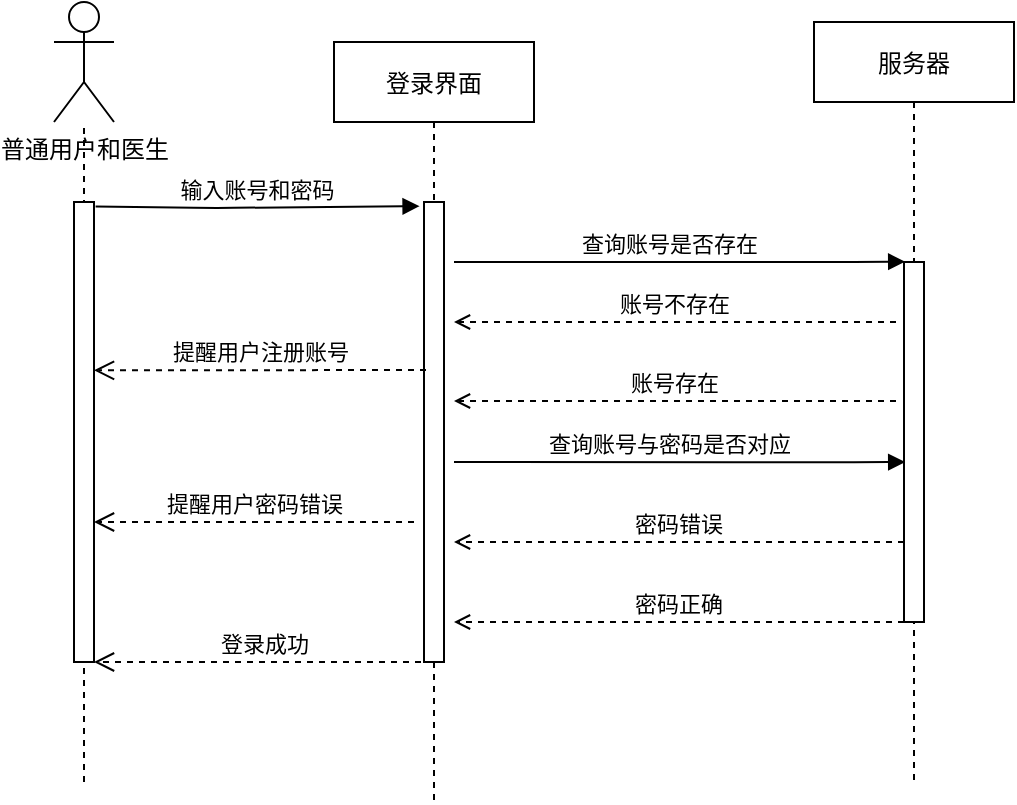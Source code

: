 <mxfile>
    <diagram id="kgpKYQtTHZ0yAKxKKP6v" name="Page-1">
        <mxGraphModel dx="749" dy="575" grid="1" gridSize="10" guides="1" tooltips="1" connect="1" arrows="1" fold="1" page="1" pageScale="1" pageWidth="850" pageHeight="1100" math="0" shadow="0">
            <root>
                <mxCell id="0"/>
                <mxCell id="1" parent="0"/>
                <mxCell id="3nuBFxr9cyL0pnOWT2aG-1" value="登录界面" style="shape=umlLifeline;perimeter=lifelinePerimeter;container=1;collapsible=0;recursiveResize=0;rounded=0;shadow=0;strokeWidth=1;" parent="1" vertex="1">
                    <mxGeometry x="310" y="90" width="100" height="380" as="geometry"/>
                </mxCell>
                <mxCell id="3nuBFxr9cyL0pnOWT2aG-2" value="" style="points=[];perimeter=orthogonalPerimeter;rounded=0;shadow=0;strokeWidth=1;" parent="3nuBFxr9cyL0pnOWT2aG-1" vertex="1">
                    <mxGeometry x="45" y="80" width="10" height="230" as="geometry"/>
                </mxCell>
                <mxCell id="3nuBFxr9cyL0pnOWT2aG-5" value="服务器" style="shape=umlLifeline;perimeter=lifelinePerimeter;container=1;collapsible=0;recursiveResize=0;rounded=0;shadow=0;strokeWidth=1;" parent="1" vertex="1">
                    <mxGeometry x="550" y="80" width="100" height="380" as="geometry"/>
                </mxCell>
                <mxCell id="3nuBFxr9cyL0pnOWT2aG-6" value="" style="points=[];perimeter=orthogonalPerimeter;rounded=0;shadow=0;strokeWidth=1;" parent="3nuBFxr9cyL0pnOWT2aG-5" vertex="1">
                    <mxGeometry x="45" y="120" width="10" height="180" as="geometry"/>
                </mxCell>
                <mxCell id="3nuBFxr9cyL0pnOWT2aG-8" value="查询账号是否存在" style="verticalAlign=bottom;endArrow=block;shadow=0;strokeWidth=1;entryX=0.06;entryY=-0.001;entryDx=0;entryDy=0;entryPerimeter=0;" parent="1" target="3nuBFxr9cyL0pnOWT2aG-6" edge="1">
                    <mxGeometry x="-0.042" relative="1" as="geometry">
                        <mxPoint x="370" y="200" as="sourcePoint"/>
                        <mxPoint x="590" y="200" as="targetPoint"/>
                        <Array as="points">
                            <mxPoint x="520" y="200"/>
                            <mxPoint x="560" y="200"/>
                        </Array>
                        <mxPoint as="offset"/>
                    </mxGeometry>
                </mxCell>
                <mxCell id="3nuBFxr9cyL0pnOWT2aG-9" value="账号不存在" style="verticalAlign=bottom;endArrow=open;shadow=0;strokeWidth=1;dashed=1;endFill=0;" parent="1" edge="1">
                    <mxGeometry relative="1" as="geometry">
                        <mxPoint x="591" y="230" as="sourcePoint"/>
                        <mxPoint x="370" y="230" as="targetPoint"/>
                        <Array as="points">
                            <mxPoint x="410" y="230"/>
                        </Array>
                    </mxGeometry>
                </mxCell>
                <mxCell id="MIlPVXCut4XVx4ZSFMQC-1" value="普通用户和医生" style="shape=umlActor;verticalLabelPosition=bottom;verticalAlign=top;html=1;outlineConnect=0;fontStyle=0;fontFamily=Helvetica;" parent="1" vertex="1">
                    <mxGeometry x="170" y="70" width="30" height="60" as="geometry"/>
                </mxCell>
                <mxCell id="MIlPVXCut4XVx4ZSFMQC-7" value="" style="endArrow=none;dashed=1;html=1;fontFamily=Helvetica;" parent="1" target="MIlPVXCut4XVx4ZSFMQC-1" edge="1">
                    <mxGeometry width="50" height="50" relative="1" as="geometry">
                        <mxPoint x="185" y="460" as="sourcePoint"/>
                        <mxPoint x="184.5" y="160" as="targetPoint"/>
                    </mxGeometry>
                </mxCell>
                <mxCell id="MIlPVXCut4XVx4ZSFMQC-8" value="" style="html=1;points=[];perimeter=orthogonalPerimeter;fontFamily=Helvetica;" parent="1" vertex="1">
                    <mxGeometry x="180" y="170" width="10" height="230" as="geometry"/>
                </mxCell>
                <mxCell id="MIlPVXCut4XVx4ZSFMQC-9" value="输入账号和密码" style="verticalAlign=bottom;endArrow=block;shadow=0;strokeWidth=1;exitX=1.08;exitY=0.01;exitDx=0;exitDy=0;exitPerimeter=0;entryX=-0.22;entryY=0.009;entryDx=0;entryDy=0;entryPerimeter=0;" parent="1" source="MIlPVXCut4XVx4ZSFMQC-8" target="3nuBFxr9cyL0pnOWT2aG-2" edge="1">
                    <mxGeometry relative="1" as="geometry">
                        <mxPoint x="220" y="200.0" as="sourcePoint"/>
                        <mxPoint x="340" y="200" as="targetPoint"/>
                        <Array as="points">
                            <mxPoint x="250" y="173"/>
                        </Array>
                    </mxGeometry>
                </mxCell>
                <mxCell id="MIlPVXCut4XVx4ZSFMQC-10" value="密码错误" style="verticalAlign=bottom;endArrow=open;shadow=0;strokeWidth=1;dashed=1;endFill=0;" parent="1" edge="1">
                    <mxGeometry relative="1" as="geometry">
                        <mxPoint x="595" y="340" as="sourcePoint"/>
                        <mxPoint x="370" y="340" as="targetPoint"/>
                    </mxGeometry>
                </mxCell>
                <mxCell id="MIlPVXCut4XVx4ZSFMQC-11" value="提醒用户注册账号" style="html=1;verticalAlign=bottom;endArrow=open;dashed=1;endSize=8;fontFamily=Helvetica;entryX=1;entryY=0.366;entryDx=0;entryDy=0;entryPerimeter=0;" parent="1" target="MIlPVXCut4XVx4ZSFMQC-8" edge="1">
                    <mxGeometry relative="1" as="geometry">
                        <mxPoint x="356" y="254" as="sourcePoint"/>
                        <mxPoint x="200" y="250" as="targetPoint"/>
                    </mxGeometry>
                </mxCell>
                <mxCell id="MIlPVXCut4XVx4ZSFMQC-12" value="提醒用户密码错误" style="html=1;verticalAlign=bottom;endArrow=open;dashed=1;endSize=8;fontFamily=Helvetica;" parent="1" edge="1">
                    <mxGeometry relative="1" as="geometry">
                        <mxPoint x="350" y="330" as="sourcePoint"/>
                        <mxPoint x="190" y="330" as="targetPoint"/>
                        <Array as="points">
                            <mxPoint x="268" y="330"/>
                        </Array>
                    </mxGeometry>
                </mxCell>
                <mxCell id="MIlPVXCut4XVx4ZSFMQC-13" value="密码正确" style="verticalAlign=bottom;endArrow=open;shadow=0;strokeWidth=1;dashed=1;endFill=0;" parent="1" edge="1">
                    <mxGeometry relative="1" as="geometry">
                        <mxPoint x="595" y="380" as="sourcePoint"/>
                        <mxPoint x="370" y="380" as="targetPoint"/>
                    </mxGeometry>
                </mxCell>
                <mxCell id="MIlPVXCut4XVx4ZSFMQC-16" value="登录成功" style="html=1;verticalAlign=bottom;endArrow=open;dashed=1;endSize=8;fontFamily=Helvetica;" parent="1" source="3nuBFxr9cyL0pnOWT2aG-1" edge="1">
                    <mxGeometry relative="1" as="geometry">
                        <mxPoint x="340" y="400" as="sourcePoint"/>
                        <mxPoint x="190" y="400" as="targetPoint"/>
                    </mxGeometry>
                </mxCell>
                <mxCell id="MIlPVXCut4XVx4ZSFMQC-17" value="账号存在" style="verticalAlign=bottom;endArrow=open;shadow=0;strokeWidth=1;dashed=1;endFill=0;" parent="1" edge="1">
                    <mxGeometry relative="1" as="geometry">
                        <mxPoint x="591" y="269.5" as="sourcePoint"/>
                        <mxPoint x="370" y="269.5" as="targetPoint"/>
                        <Array as="points">
                            <mxPoint x="410" y="269.5"/>
                        </Array>
                    </mxGeometry>
                </mxCell>
                <mxCell id="MIlPVXCut4XVx4ZSFMQC-18" value="查询账号与密码是否对应" style="verticalAlign=bottom;endArrow=block;shadow=0;strokeWidth=1;entryX=0.06;entryY=-0.001;entryDx=0;entryDy=0;entryPerimeter=0;" parent="1" edge="1">
                    <mxGeometry x="-0.042" relative="1" as="geometry">
                        <mxPoint x="370" y="300" as="sourcePoint"/>
                        <mxPoint x="595.6" y="300" as="targetPoint"/>
                        <Array as="points">
                            <mxPoint x="520" y="300.14"/>
                            <mxPoint x="560" y="300.14"/>
                        </Array>
                        <mxPoint as="offset"/>
                    </mxGeometry>
                </mxCell>
            </root>
        </mxGraphModel>
    </diagram>
</mxfile>